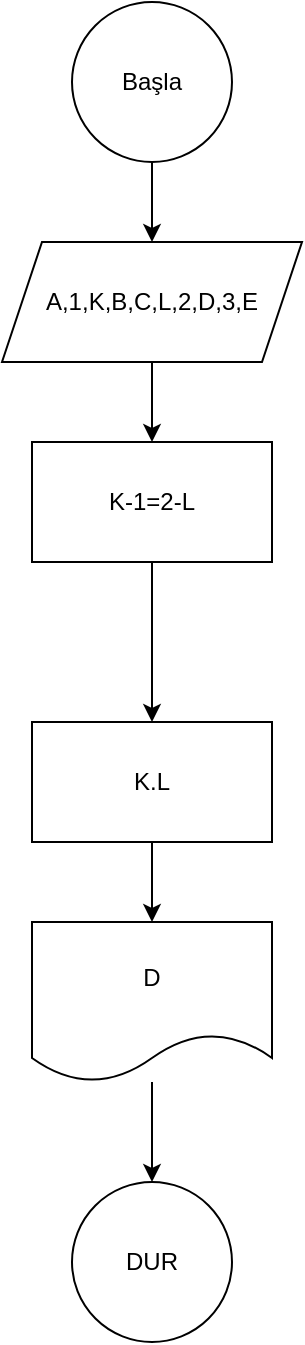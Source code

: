 <mxfile version="14.9.9" type="device"><diagram id="2aG7btJGDL5vbPHVInvD" name="Page-1"><mxGraphModel dx="1422" dy="1931" grid="1" gridSize="10" guides="1" tooltips="1" connect="1" arrows="1" fold="1" page="1" pageScale="1" pageWidth="827" pageHeight="1169" math="0" shadow="0"><root><mxCell id="0"/><mxCell id="1" parent="0"/><mxCell id="J2SUNgPPhBz0IvrcZCMm-4" value="" style="edgeStyle=orthogonalEdgeStyle;rounded=0;orthogonalLoop=1;jettySize=auto;html=1;" edge="1" parent="1" source="J2SUNgPPhBz0IvrcZCMm-1" target="J2SUNgPPhBz0IvrcZCMm-3"><mxGeometry relative="1" as="geometry"/></mxCell><mxCell id="J2SUNgPPhBz0IvrcZCMm-1" value="Başla" style="ellipse;whiteSpace=wrap;html=1;aspect=fixed;" vertex="1" parent="1"><mxGeometry x="370" y="-720" width="80" height="80" as="geometry"/></mxCell><mxCell id="J2SUNgPPhBz0IvrcZCMm-2" value="DUR" style="ellipse;whiteSpace=wrap;html=1;aspect=fixed;" vertex="1" parent="1"><mxGeometry x="370" y="-130" width="80" height="80" as="geometry"/></mxCell><mxCell id="J2SUNgPPhBz0IvrcZCMm-6" value="" style="edgeStyle=orthogonalEdgeStyle;rounded=0;orthogonalLoop=1;jettySize=auto;html=1;" edge="1" parent="1" source="J2SUNgPPhBz0IvrcZCMm-3" target="J2SUNgPPhBz0IvrcZCMm-5"><mxGeometry relative="1" as="geometry"/></mxCell><mxCell id="J2SUNgPPhBz0IvrcZCMm-3" value="A,1,K,B,C,L,2,D,3,E" style="shape=parallelogram;perimeter=parallelogramPerimeter;whiteSpace=wrap;html=1;fixedSize=1;" vertex="1" parent="1"><mxGeometry x="335" y="-600" width="150" height="60" as="geometry"/></mxCell><mxCell id="J2SUNgPPhBz0IvrcZCMm-8" value="" style="edgeStyle=orthogonalEdgeStyle;rounded=0;orthogonalLoop=1;jettySize=auto;html=1;" edge="1" parent="1" source="J2SUNgPPhBz0IvrcZCMm-5" target="J2SUNgPPhBz0IvrcZCMm-7"><mxGeometry relative="1" as="geometry"/></mxCell><mxCell id="J2SUNgPPhBz0IvrcZCMm-5" value="K-1=2-L" style="whiteSpace=wrap;html=1;" vertex="1" parent="1"><mxGeometry x="350" y="-500" width="120" height="60" as="geometry"/></mxCell><mxCell id="J2SUNgPPhBz0IvrcZCMm-11" value="" style="edgeStyle=orthogonalEdgeStyle;rounded=0;orthogonalLoop=1;jettySize=auto;html=1;" edge="1" parent="1" source="J2SUNgPPhBz0IvrcZCMm-7" target="J2SUNgPPhBz0IvrcZCMm-10"><mxGeometry relative="1" as="geometry"/></mxCell><mxCell id="J2SUNgPPhBz0IvrcZCMm-7" value="K.L" style="whiteSpace=wrap;html=1;" vertex="1" parent="1"><mxGeometry x="350" y="-360" width="120" height="60" as="geometry"/></mxCell><mxCell id="J2SUNgPPhBz0IvrcZCMm-12" value="" style="edgeStyle=orthogonalEdgeStyle;rounded=0;orthogonalLoop=1;jettySize=auto;html=1;" edge="1" parent="1" source="J2SUNgPPhBz0IvrcZCMm-10" target="J2SUNgPPhBz0IvrcZCMm-2"><mxGeometry relative="1" as="geometry"/></mxCell><mxCell id="J2SUNgPPhBz0IvrcZCMm-10" value="D" style="shape=document;whiteSpace=wrap;html=1;boundedLbl=1;" vertex="1" parent="1"><mxGeometry x="350" y="-260" width="120" height="80" as="geometry"/></mxCell></root></mxGraphModel></diagram></mxfile>